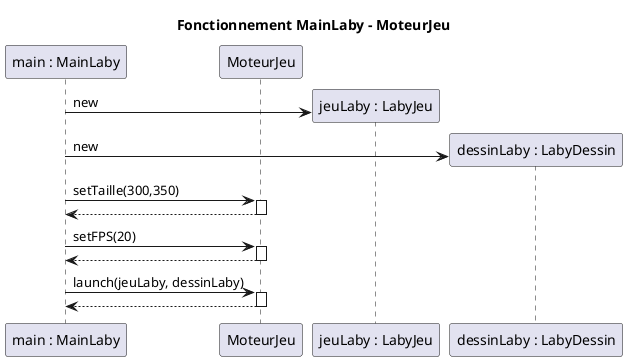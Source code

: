 @startuml
'https://plantuml.com/sequence-diagram

title Fonctionnement MainLaby - MoteurJeu

participant "main : MainLaby" as M
participant "MoteurJeu" as Mo
participant "jeuLaby : LabyJeu" as lj

participant "dessinLaby : LabyDessin" as dl


create lj

M -> lj : new

create dl

M ->dl : new
M -> Mo : setTaille(300,350)
activate Mo
Mo --> M
deactivate Mo
M-> Mo : setFPS(20)
activate Mo
Mo --> M
deactivate Mo

M-> Mo : launch(jeuLaby, dessinLaby)
activate Mo
Mo --> M
deactivate Mo



@enduml